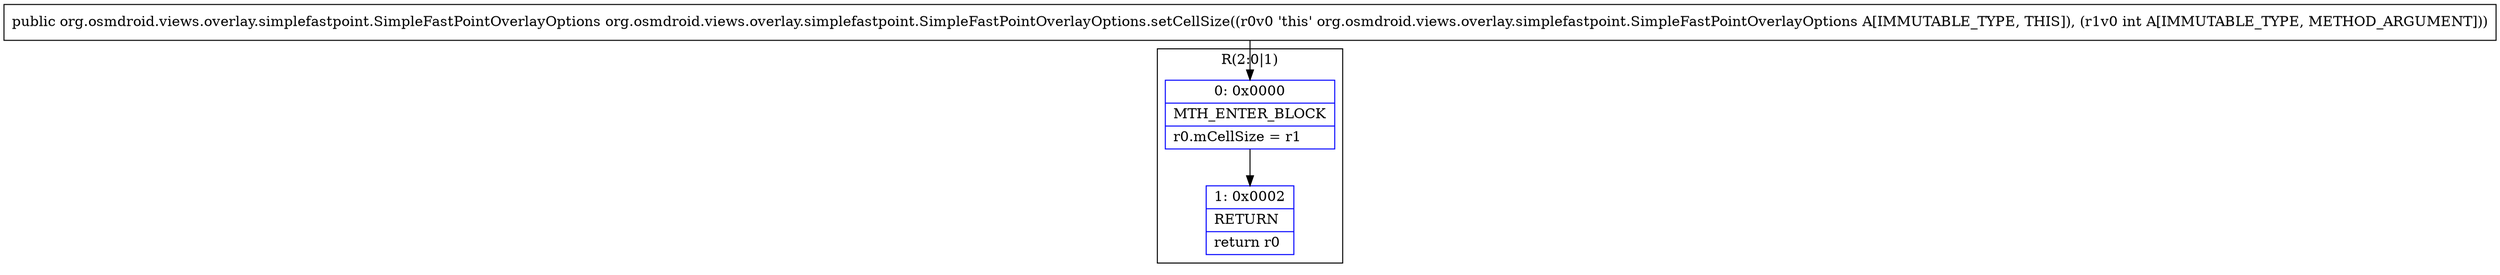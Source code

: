 digraph "CFG fororg.osmdroid.views.overlay.simplefastpoint.SimpleFastPointOverlayOptions.setCellSize(I)Lorg\/osmdroid\/views\/overlay\/simplefastpoint\/SimpleFastPointOverlayOptions;" {
subgraph cluster_Region_1104951988 {
label = "R(2:0|1)";
node [shape=record,color=blue];
Node_0 [shape=record,label="{0\:\ 0x0000|MTH_ENTER_BLOCK\l|r0.mCellSize = r1\l}"];
Node_1 [shape=record,label="{1\:\ 0x0002|RETURN\l|return r0\l}"];
}
MethodNode[shape=record,label="{public org.osmdroid.views.overlay.simplefastpoint.SimpleFastPointOverlayOptions org.osmdroid.views.overlay.simplefastpoint.SimpleFastPointOverlayOptions.setCellSize((r0v0 'this' org.osmdroid.views.overlay.simplefastpoint.SimpleFastPointOverlayOptions A[IMMUTABLE_TYPE, THIS]), (r1v0 int A[IMMUTABLE_TYPE, METHOD_ARGUMENT])) }"];
MethodNode -> Node_0;
Node_0 -> Node_1;
}

